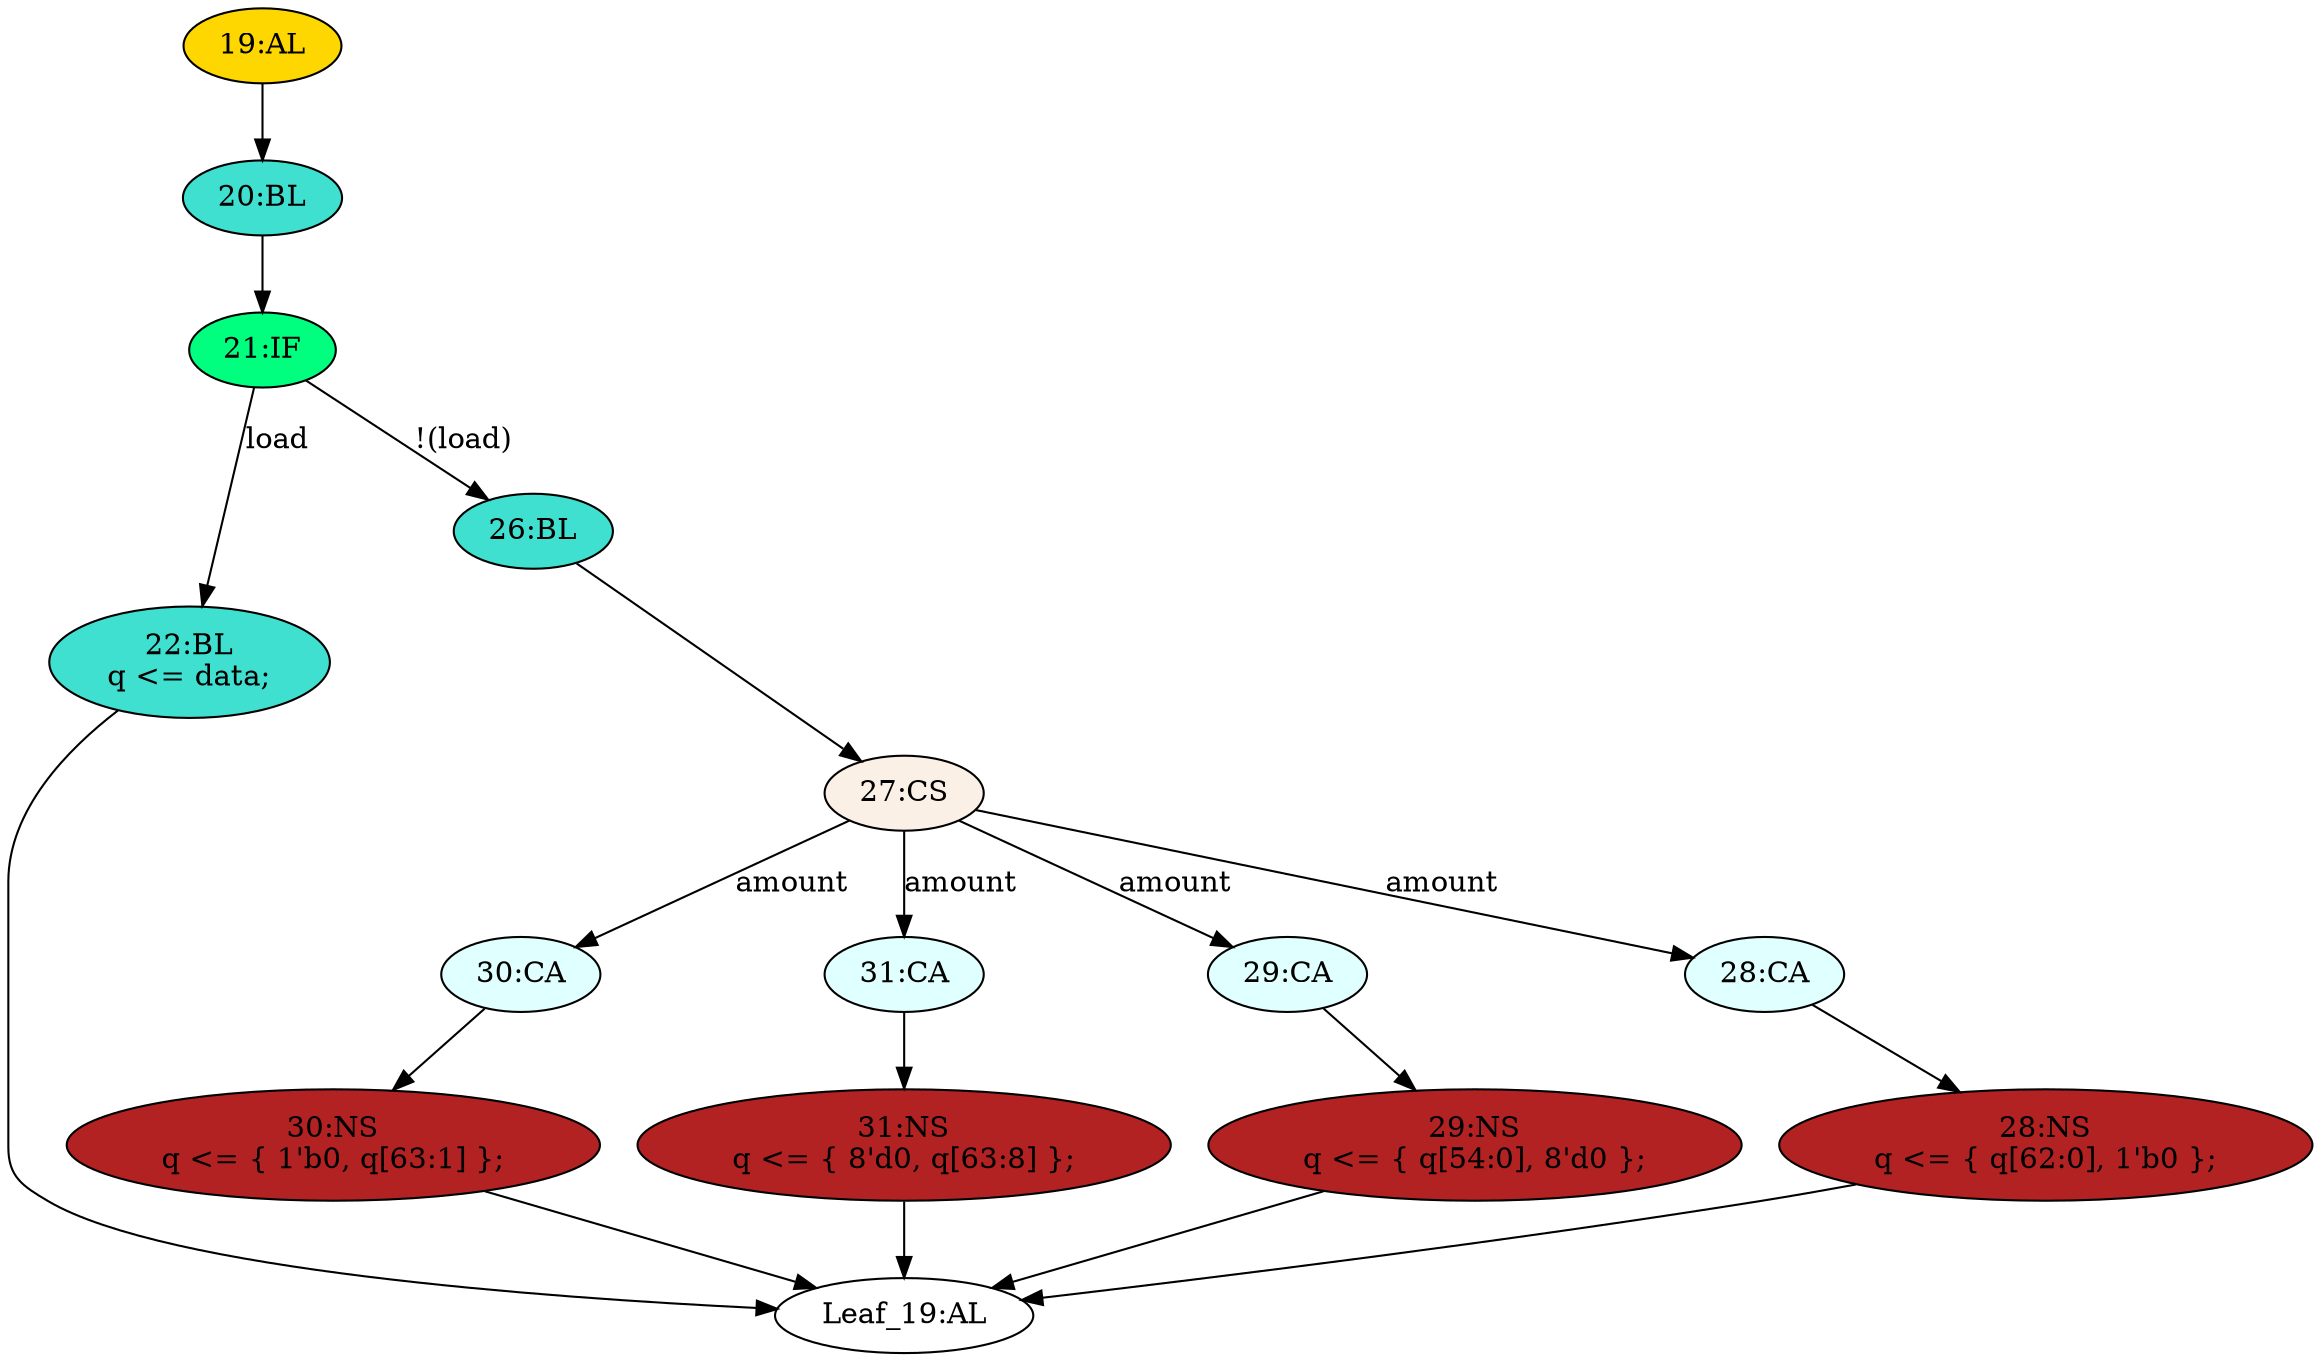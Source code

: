 strict digraph "" {
	node [label="\N"];
	"30:CA"	[ast="<pyverilog.vparser.ast.Case object at 0x7f6467974850>",
		fillcolor=lightcyan,
		label="30:CA",
		statements="[]",
		style=filled,
		typ=Case];
	"30:NS"	[ast="<pyverilog.vparser.ast.NonblockingSubstitution object at 0x7f6467974990>",
		fillcolor=firebrick,
		label="30:NS
q <= { 1'b0, q[63:1] };",
		statements="[<pyverilog.vparser.ast.NonblockingSubstitution object at 0x7f6467974990>]",
		style=filled,
		typ=NonblockingSubstitution];
	"30:CA" -> "30:NS"	[cond="[]",
		lineno=None];
	"20:BL"	[ast="<pyverilog.vparser.ast.Block object at 0x7f6467974c50>",
		fillcolor=turquoise,
		label="20:BL",
		statements="[]",
		style=filled,
		typ=Block];
	"21:IF"	[ast="<pyverilog.vparser.ast.IfStatement object at 0x7f6467974c90>",
		fillcolor=springgreen,
		label="21:IF",
		statements="[]",
		style=filled,
		typ=IfStatement];
	"20:BL" -> "21:IF"	[cond="[]",
		lineno=None];
	"22:BL"	[ast="<pyverilog.vparser.ast.Block object at 0x7f6467977850>",
		fillcolor=turquoise,
		label="22:BL
q <= data;",
		statements="[<pyverilog.vparser.ast.NonblockingSubstitution object at 0x7f6467977890>]",
		style=filled,
		typ=Block];
	"Leaf_19:AL"	[def_var="['q']",
		label="Leaf_19:AL"];
	"22:BL" -> "Leaf_19:AL"	[cond="[]",
		lineno=None];
	"31:CA"	[ast="<pyverilog.vparser.ast.Case object at 0x7f6467977490>",
		fillcolor=lightcyan,
		label="31:CA",
		statements="[]",
		style=filled,
		typ=Case];
	"31:NS"	[ast="<pyverilog.vparser.ast.NonblockingSubstitution object at 0x7f6467977510>",
		fillcolor=firebrick,
		label="31:NS
q <= { 8'd0, q[63:8] };",
		statements="[<pyverilog.vparser.ast.NonblockingSubstitution object at 0x7f6467977510>]",
		style=filled,
		typ=NonblockingSubstitution];
	"31:CA" -> "31:NS"	[cond="[]",
		lineno=None];
	"28:NS"	[ast="<pyverilog.vparser.ast.NonblockingSubstitution object at 0x7f6467974e90>",
		fillcolor=firebrick,
		label="28:NS
q <= { q[62:0], 1'b0 };",
		statements="[<pyverilog.vparser.ast.NonblockingSubstitution object at 0x7f6467974e90>]",
		style=filled,
		typ=NonblockingSubstitution];
	"28:NS" -> "Leaf_19:AL"	[cond="[]",
		lineno=None];
	"26:BL"	[ast="<pyverilog.vparser.ast.Block object at 0x7f6467974d10>",
		fillcolor=turquoise,
		label="26:BL",
		statements="[]",
		style=filled,
		typ=Block];
	"27:CS"	[ast="<pyverilog.vparser.ast.CaseStatement object at 0x7f6467974d50>",
		fillcolor=linen,
		label="27:CS",
		statements="[]",
		style=filled,
		typ=CaseStatement];
	"26:BL" -> "27:CS"	[cond="[]",
		lineno=None];
	"27:CS" -> "30:CA"	[cond="['amount']",
		label=amount,
		lineno=27];
	"27:CS" -> "31:CA"	[cond="['amount']",
		label=amount,
		lineno=27];
	"29:CA"	[ast="<pyverilog.vparser.ast.Case object at 0x7f6467977150>",
		fillcolor=lightcyan,
		label="29:CA",
		statements="[]",
		style=filled,
		typ=Case];
	"27:CS" -> "29:CA"	[cond="['amount']",
		label=amount,
		lineno=27];
	"28:CA"	[ast="<pyverilog.vparser.ast.Case object at 0x7f6467974e10>",
		fillcolor=lightcyan,
		label="28:CA",
		statements="[]",
		style=filled,
		typ=Case];
	"27:CS" -> "28:CA"	[cond="['amount']",
		label=amount,
		lineno=27];
	"21:IF" -> "22:BL"	[cond="['load']",
		label=load,
		lineno=21];
	"21:IF" -> "26:BL"	[cond="['load']",
		label="!(load)",
		lineno=21];
	"30:NS" -> "Leaf_19:AL"	[cond="[]",
		lineno=None];
	"19:AL"	[ast="<pyverilog.vparser.ast.Always object at 0x7f6467977b10>",
		clk_sens=True,
		fillcolor=gold,
		label="19:AL",
		sens="['clk']",
		statements="[]",
		style=filled,
		typ=Always,
		use_var="['load', 'q', 'amount', 'data']"];
	"19:AL" -> "20:BL"	[cond="[]",
		lineno=None];
	"29:NS"	[ast="<pyverilog.vparser.ast.NonblockingSubstitution object at 0x7f64679771d0>",
		fillcolor=firebrick,
		label="29:NS
q <= { q[54:0], 8'd0 };",
		statements="[<pyverilog.vparser.ast.NonblockingSubstitution object at 0x7f64679771d0>]",
		style=filled,
		typ=NonblockingSubstitution];
	"29:CA" -> "29:NS"	[cond="[]",
		lineno=None];
	"29:NS" -> "Leaf_19:AL"	[cond="[]",
		lineno=None];
	"31:NS" -> "Leaf_19:AL"	[cond="[]",
		lineno=None];
	"28:CA" -> "28:NS"	[cond="[]",
		lineno=None];
}
